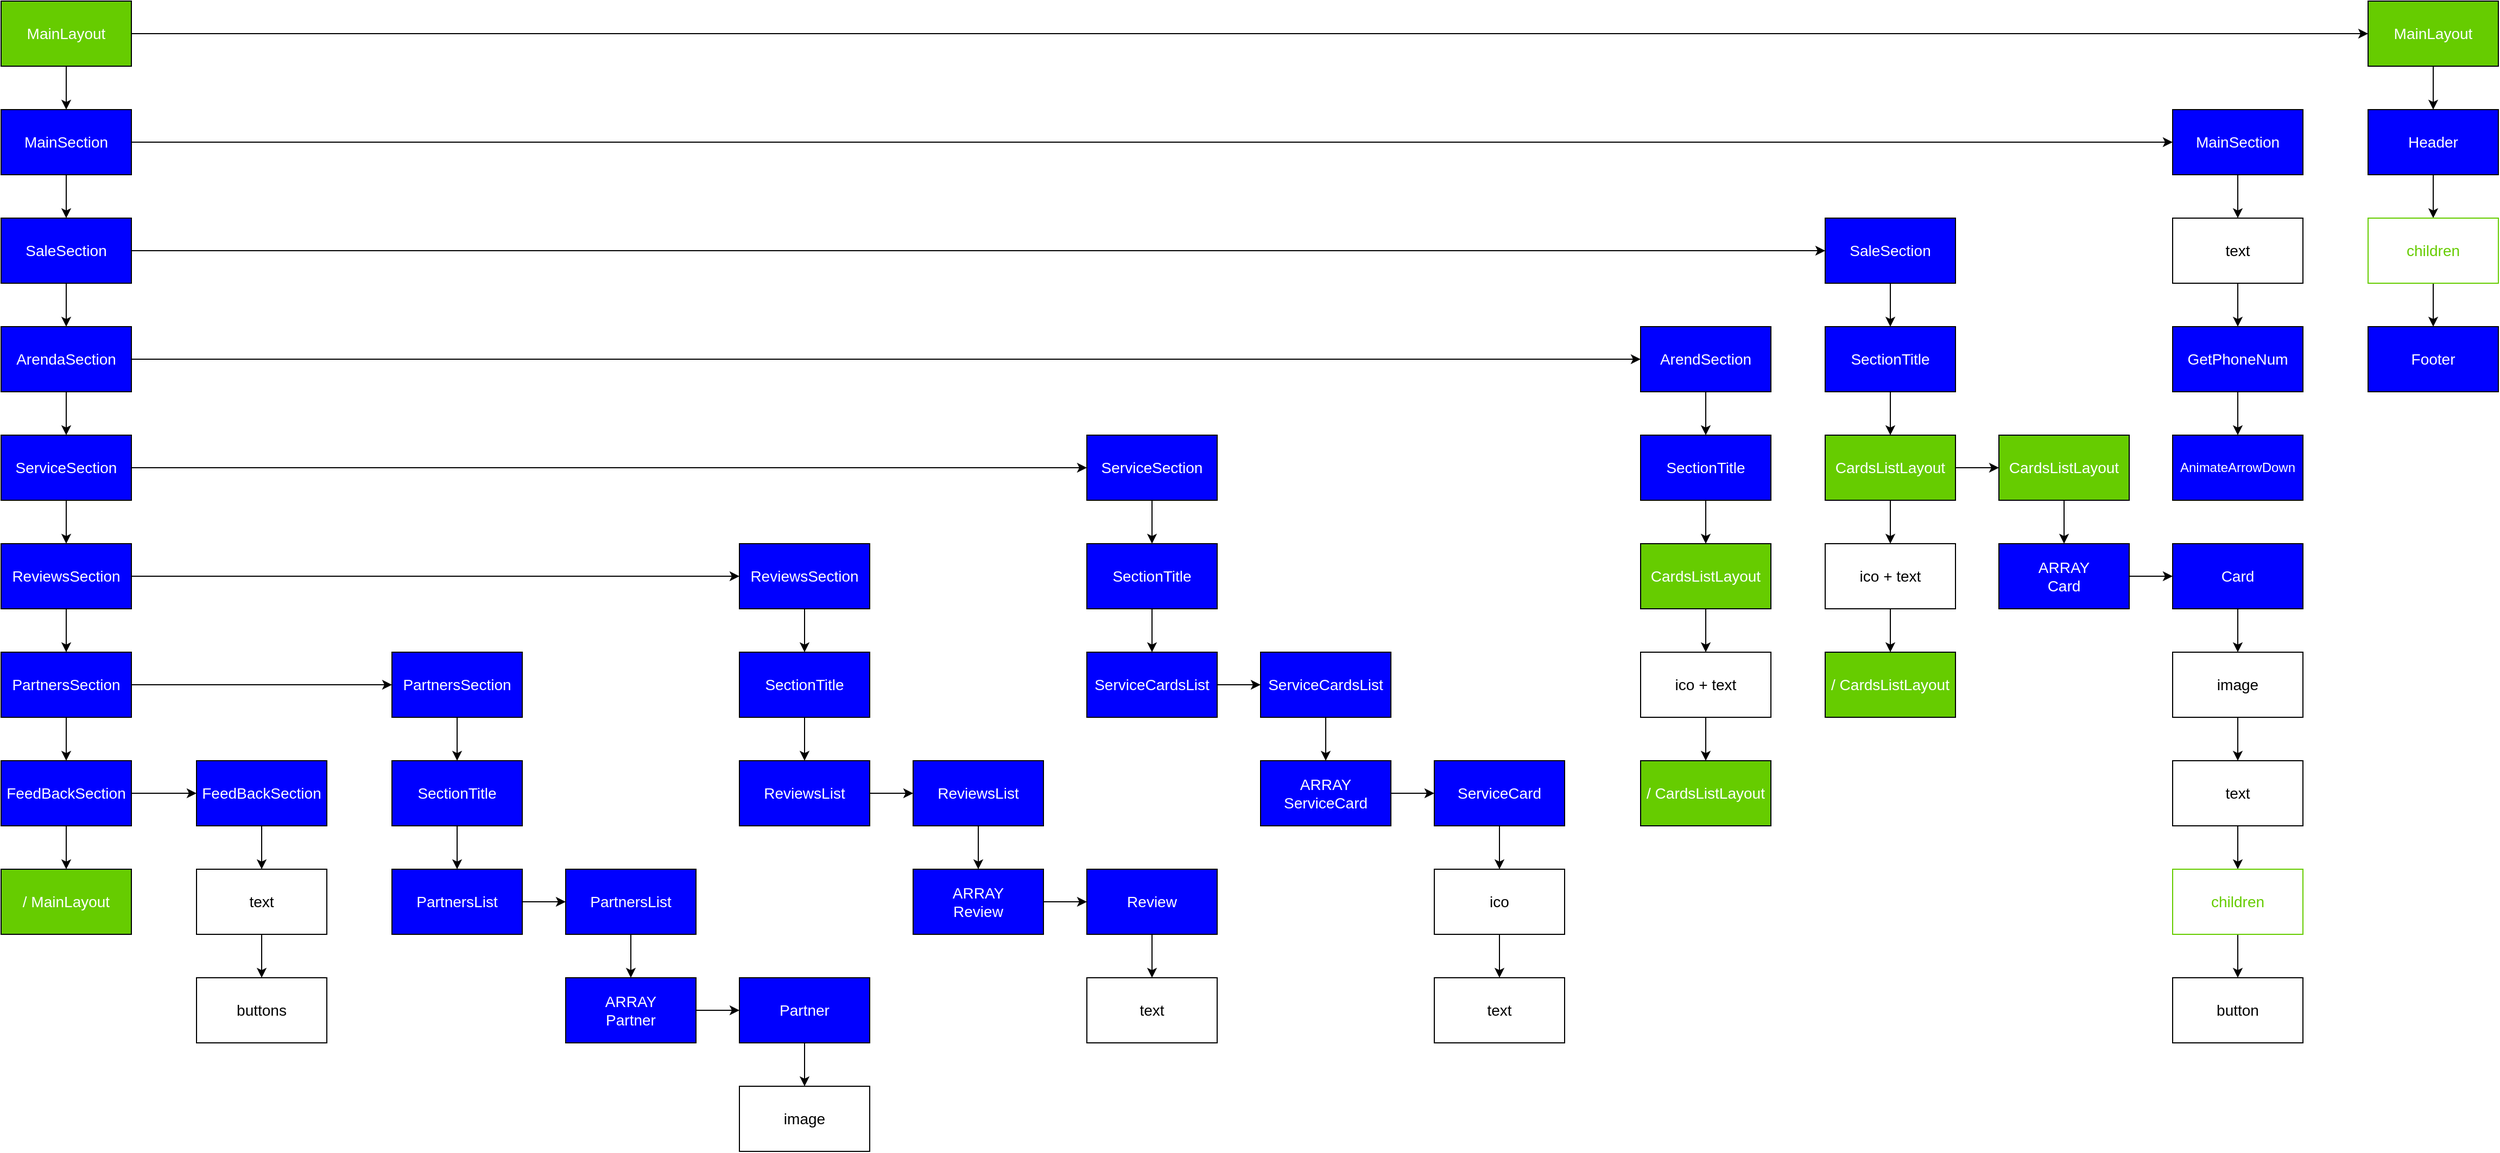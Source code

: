 <mxfile version="20.0.1" type="device"><diagram id="sbPMzWLbbBGLKCIyUjMi" name="Page-1"><mxGraphModel dx="1138" dy="610" grid="1" gridSize="10" guides="1" tooltips="1" connect="1" arrows="1" fold="1" page="1" pageScale="1" pageWidth="3300" pageHeight="4681" math="0" shadow="0"><root><mxCell id="0"/><mxCell id="1" parent="0"/><mxCell id="tb1bWzJ0iiogJtGCryB3-22" style="edgeStyle=orthogonalEdgeStyle;rounded=0;orthogonalLoop=1;jettySize=auto;html=1;exitX=1;exitY=0.5;exitDx=0;exitDy=0;entryX=0;entryY=0.5;entryDx=0;entryDy=0;fontSize=14;fontColor=#66CC00;" edge="1" parent="1" source="tb1bWzJ0iiogJtGCryB3-1" target="tb1bWzJ0iiogJtGCryB3-13"><mxGeometry relative="1" as="geometry"/></mxCell><mxCell id="tb1bWzJ0iiogJtGCryB3-28" style="edgeStyle=orthogonalEdgeStyle;rounded=0;orthogonalLoop=1;jettySize=auto;html=1;exitX=0.5;exitY=1;exitDx=0;exitDy=0;entryX=0.5;entryY=0;entryDx=0;entryDy=0;fontSize=14;fontColor=#66CC00;" edge="1" parent="1" source="tb1bWzJ0iiogJtGCryB3-1" target="tb1bWzJ0iiogJtGCryB3-27"><mxGeometry relative="1" as="geometry"/></mxCell><mxCell id="tb1bWzJ0iiogJtGCryB3-1" value="&lt;span style=&quot;font-size: 14px;&quot;&gt;&lt;font color=&quot;#ffffff&quot;&gt;MainLayout&lt;/font&gt;&lt;/span&gt;" style="rounded=0;whiteSpace=wrap;html=1;fillColor=#66CC00;" vertex="1" parent="1"><mxGeometry x="530" y="1100" width="120" height="60" as="geometry"/></mxCell><mxCell id="tb1bWzJ0iiogJtGCryB3-25" style="edgeStyle=orthogonalEdgeStyle;rounded=0;orthogonalLoop=1;jettySize=auto;html=1;exitX=0.5;exitY=1;exitDx=0;exitDy=0;entryX=0.5;entryY=0;entryDx=0;entryDy=0;fontSize=14;fontColor=#66CC00;" edge="1" parent="1" source="tb1bWzJ0iiogJtGCryB3-5" target="tb1bWzJ0iiogJtGCryB3-23"><mxGeometry relative="1" as="geometry"/></mxCell><mxCell id="tb1bWzJ0iiogJtGCryB3-5" value="&lt;span style=&quot;font-size: 14px;&quot;&gt;&lt;font color=&quot;#ffffff&quot;&gt;MainSection&lt;/font&gt;&lt;/span&gt;" style="rounded=0;whiteSpace=wrap;html=1;fillColor=#0000FF;" vertex="1" parent="1"><mxGeometry x="2530" y="1200" width="120" height="60" as="geometry"/></mxCell><mxCell id="tb1bWzJ0iiogJtGCryB3-30" style="edgeStyle=orthogonalEdgeStyle;rounded=0;orthogonalLoop=1;jettySize=auto;html=1;exitX=0.5;exitY=1;exitDx=0;exitDy=0;fontSize=14;fontColor=#66CC00;" edge="1" parent="1" source="tb1bWzJ0iiogJtGCryB3-6" target="tb1bWzJ0iiogJtGCryB3-7"><mxGeometry relative="1" as="geometry"/></mxCell><mxCell id="tb1bWzJ0iiogJtGCryB3-63" style="edgeStyle=orthogonalEdgeStyle;rounded=0;orthogonalLoop=1;jettySize=auto;html=1;exitX=1;exitY=0.5;exitDx=0;exitDy=0;entryX=0;entryY=0.5;entryDx=0;entryDy=0;fontSize=14;fontColor=#000000;" edge="1" parent="1" source="tb1bWzJ0iiogJtGCryB3-6" target="tb1bWzJ0iiogJtGCryB3-37"><mxGeometry relative="1" as="geometry"/></mxCell><mxCell id="tb1bWzJ0iiogJtGCryB3-6" value="&lt;span style=&quot;font-size: 14px;&quot;&gt;&lt;font color=&quot;#ffffff&quot;&gt;SaleSection&lt;/font&gt;&lt;/span&gt;" style="rounded=0;whiteSpace=wrap;html=1;fillColor=#0000FF;" vertex="1" parent="1"><mxGeometry x="530" y="1300" width="120" height="60" as="geometry"/></mxCell><mxCell id="tb1bWzJ0iiogJtGCryB3-31" style="edgeStyle=orthogonalEdgeStyle;rounded=0;orthogonalLoop=1;jettySize=auto;html=1;exitX=0.5;exitY=1;exitDx=0;exitDy=0;fontSize=14;fontColor=#66CC00;" edge="1" parent="1" source="tb1bWzJ0iiogJtGCryB3-7" target="tb1bWzJ0iiogJtGCryB3-8"><mxGeometry relative="1" as="geometry"/></mxCell><mxCell id="tb1bWzJ0iiogJtGCryB3-73" style="edgeStyle=orthogonalEdgeStyle;rounded=0;orthogonalLoop=1;jettySize=auto;html=1;exitX=1;exitY=0.5;exitDx=0;exitDy=0;entryX=0;entryY=0.5;entryDx=0;entryDy=0;fontSize=14;fontColor=#000000;" edge="1" parent="1" source="tb1bWzJ0iiogJtGCryB3-7" target="tb1bWzJ0iiogJtGCryB3-64"><mxGeometry relative="1" as="geometry"/></mxCell><mxCell id="tb1bWzJ0iiogJtGCryB3-7" value="&lt;span style=&quot;font-size: 14px;&quot;&gt;&lt;font color=&quot;#ffffff&quot;&gt;ArendaSection&lt;/font&gt;&lt;/span&gt;" style="rounded=0;whiteSpace=wrap;html=1;fillColor=#0000FF;" vertex="1" parent="1"><mxGeometry x="530" y="1400" width="120" height="60" as="geometry"/></mxCell><mxCell id="tb1bWzJ0iiogJtGCryB3-32" style="edgeStyle=orthogonalEdgeStyle;rounded=0;orthogonalLoop=1;jettySize=auto;html=1;exitX=0.5;exitY=1;exitDx=0;exitDy=0;fontSize=14;fontColor=#66CC00;" edge="1" parent="1" source="tb1bWzJ0iiogJtGCryB3-8" target="tb1bWzJ0iiogJtGCryB3-9"><mxGeometry relative="1" as="geometry"/></mxCell><mxCell id="tb1bWzJ0iiogJtGCryB3-75" style="edgeStyle=orthogonalEdgeStyle;rounded=0;orthogonalLoop=1;jettySize=auto;html=1;exitX=1;exitY=0.5;exitDx=0;exitDy=0;entryX=0;entryY=0.5;entryDx=0;entryDy=0;fontSize=14;fontColor=#000000;" edge="1" parent="1" source="tb1bWzJ0iiogJtGCryB3-8" target="tb1bWzJ0iiogJtGCryB3-74"><mxGeometry relative="1" as="geometry"/></mxCell><mxCell id="tb1bWzJ0iiogJtGCryB3-8" value="&lt;span style=&quot;font-size: 14px;&quot;&gt;&lt;font color=&quot;#ffffff&quot;&gt;ServiceSection&lt;/font&gt;&lt;/span&gt;" style="rounded=0;whiteSpace=wrap;html=1;fillColor=#0000FF;" vertex="1" parent="1"><mxGeometry x="530" y="1500" width="120" height="60" as="geometry"/></mxCell><mxCell id="tb1bWzJ0iiogJtGCryB3-33" style="edgeStyle=orthogonalEdgeStyle;rounded=0;orthogonalLoop=1;jettySize=auto;html=1;exitX=0.5;exitY=1;exitDx=0;exitDy=0;fontSize=14;fontColor=#66CC00;" edge="1" parent="1" source="tb1bWzJ0iiogJtGCryB3-9" target="tb1bWzJ0iiogJtGCryB3-10"><mxGeometry relative="1" as="geometry"/></mxCell><mxCell id="tb1bWzJ0iiogJtGCryB3-107" style="edgeStyle=orthogonalEdgeStyle;rounded=0;orthogonalLoop=1;jettySize=auto;html=1;exitX=1;exitY=0.5;exitDx=0;exitDy=0;entryX=0;entryY=0.5;entryDx=0;entryDy=0;fontSize=14;fontColor=#000000;" edge="1" parent="1" source="tb1bWzJ0iiogJtGCryB3-9" target="tb1bWzJ0iiogJtGCryB3-93"><mxGeometry relative="1" as="geometry"/></mxCell><mxCell id="tb1bWzJ0iiogJtGCryB3-9" value="&lt;span style=&quot;font-size: 14px;&quot;&gt;&lt;font color=&quot;#ffffff&quot;&gt;ReviewsSection&lt;/font&gt;&lt;/span&gt;" style="rounded=0;whiteSpace=wrap;html=1;fillColor=#0000FF;" vertex="1" parent="1"><mxGeometry x="530" y="1600" width="120" height="60" as="geometry"/></mxCell><mxCell id="tb1bWzJ0iiogJtGCryB3-34" style="edgeStyle=orthogonalEdgeStyle;rounded=0;orthogonalLoop=1;jettySize=auto;html=1;exitX=0.5;exitY=1;exitDx=0;exitDy=0;entryX=0.5;entryY=0;entryDx=0;entryDy=0;fontSize=14;fontColor=#66CC00;" edge="1" parent="1" source="tb1bWzJ0iiogJtGCryB3-10" target="tb1bWzJ0iiogJtGCryB3-11"><mxGeometry relative="1" as="geometry"/></mxCell><mxCell id="tb1bWzJ0iiogJtGCryB3-123" style="edgeStyle=orthogonalEdgeStyle;rounded=0;orthogonalLoop=1;jettySize=auto;html=1;exitX=1;exitY=0.5;exitDx=0;exitDy=0;entryX=0;entryY=0.5;entryDx=0;entryDy=0;fontSize=14;fontColor=#000000;" edge="1" parent="1" source="tb1bWzJ0iiogJtGCryB3-10" target="tb1bWzJ0iiogJtGCryB3-109"><mxGeometry relative="1" as="geometry"/></mxCell><mxCell id="tb1bWzJ0iiogJtGCryB3-10" value="&lt;span style=&quot;font-size: 14px;&quot;&gt;&lt;font color=&quot;#ffffff&quot;&gt;PartnersSection&lt;/font&gt;&lt;/span&gt;" style="rounded=0;whiteSpace=wrap;html=1;fillColor=#0000FF;" vertex="1" parent="1"><mxGeometry x="530" y="1700" width="120" height="60" as="geometry"/></mxCell><mxCell id="tb1bWzJ0iiogJtGCryB3-35" style="edgeStyle=orthogonalEdgeStyle;rounded=0;orthogonalLoop=1;jettySize=auto;html=1;exitX=0.5;exitY=1;exitDx=0;exitDy=0;entryX=0.5;entryY=0;entryDx=0;entryDy=0;fontSize=14;fontColor=#66CC00;" edge="1" parent="1" source="tb1bWzJ0iiogJtGCryB3-11" target="tb1bWzJ0iiogJtGCryB3-12"><mxGeometry relative="1" as="geometry"/></mxCell><mxCell id="tb1bWzJ0iiogJtGCryB3-127" style="edgeStyle=orthogonalEdgeStyle;rounded=0;orthogonalLoop=1;jettySize=auto;html=1;exitX=1;exitY=0.5;exitDx=0;exitDy=0;entryX=0;entryY=0.5;entryDx=0;entryDy=0;fontSize=14;fontColor=#000000;" edge="1" parent="1" source="tb1bWzJ0iiogJtGCryB3-11" target="tb1bWzJ0iiogJtGCryB3-124"><mxGeometry relative="1" as="geometry"/></mxCell><mxCell id="tb1bWzJ0iiogJtGCryB3-11" value="&lt;span style=&quot;font-size: 14px;&quot;&gt;&lt;font color=&quot;#ffffff&quot;&gt;FeedBackSection&lt;/font&gt;&lt;/span&gt;" style="rounded=0;whiteSpace=wrap;html=1;fillColor=#0000FF;" vertex="1" parent="1"><mxGeometry x="530" y="1800" width="120" height="60" as="geometry"/></mxCell><mxCell id="tb1bWzJ0iiogJtGCryB3-12" value="&lt;span style=&quot;font-size: 14px;&quot;&gt;&lt;font color=&quot;#ffffff&quot;&gt;/ MainLayout&lt;/font&gt;&lt;/span&gt;" style="rounded=0;whiteSpace=wrap;html=1;fillColor=#66CC00;" vertex="1" parent="1"><mxGeometry x="530" y="1900" width="120" height="60" as="geometry"/></mxCell><mxCell id="tb1bWzJ0iiogJtGCryB3-18" style="edgeStyle=orthogonalEdgeStyle;rounded=0;orthogonalLoop=1;jettySize=auto;html=1;exitX=0.5;exitY=1;exitDx=0;exitDy=0;fontSize=14;fontColor=#66CC00;" edge="1" parent="1" source="tb1bWzJ0iiogJtGCryB3-13" target="tb1bWzJ0iiogJtGCryB3-14"><mxGeometry relative="1" as="geometry"/></mxCell><mxCell id="tb1bWzJ0iiogJtGCryB3-13" value="&lt;span style=&quot;font-size: 14px;&quot;&gt;&lt;font color=&quot;#ffffff&quot;&gt;MainLayout&lt;/font&gt;&lt;/span&gt;" style="rounded=0;whiteSpace=wrap;html=1;fillColor=#66CC00;" vertex="1" parent="1"><mxGeometry x="2710" y="1100" width="120" height="60" as="geometry"/></mxCell><mxCell id="tb1bWzJ0iiogJtGCryB3-19" style="edgeStyle=orthogonalEdgeStyle;rounded=0;orthogonalLoop=1;jettySize=auto;html=1;exitX=0.5;exitY=1;exitDx=0;exitDy=0;fontSize=14;fontColor=#66CC00;" edge="1" parent="1" source="tb1bWzJ0iiogJtGCryB3-14" target="tb1bWzJ0iiogJtGCryB3-15"><mxGeometry relative="1" as="geometry"/></mxCell><mxCell id="tb1bWzJ0iiogJtGCryB3-14" value="&lt;span style=&quot;font-size: 14px;&quot;&gt;&lt;font color=&quot;#ffffff&quot;&gt;Header&lt;/font&gt;&lt;/span&gt;" style="rounded=0;whiteSpace=wrap;html=1;fillColor=#0000FF;" vertex="1" parent="1"><mxGeometry x="2710" y="1200" width="120" height="60" as="geometry"/></mxCell><mxCell id="tb1bWzJ0iiogJtGCryB3-21" style="edgeStyle=orthogonalEdgeStyle;rounded=0;orthogonalLoop=1;jettySize=auto;html=1;exitX=0.5;exitY=1;exitDx=0;exitDy=0;entryX=0.5;entryY=0;entryDx=0;entryDy=0;fontSize=14;fontColor=#66CC00;" edge="1" parent="1" source="tb1bWzJ0iiogJtGCryB3-15" target="tb1bWzJ0iiogJtGCryB3-16"><mxGeometry relative="1" as="geometry"/></mxCell><mxCell id="tb1bWzJ0iiogJtGCryB3-15" value="&lt;span style=&quot;font-size: 14px;&quot;&gt;&lt;font color=&quot;#66cc00&quot;&gt;children&lt;/font&gt;&lt;/span&gt;" style="rounded=0;whiteSpace=wrap;html=1;fillColor=none;strokeColor=#66CC00;" vertex="1" parent="1"><mxGeometry x="2710" y="1300" width="120" height="60" as="geometry"/></mxCell><mxCell id="tb1bWzJ0iiogJtGCryB3-16" value="&lt;span style=&quot;font-size: 14px;&quot;&gt;&lt;font color=&quot;#ffffff&quot;&gt;Footer&lt;/font&gt;&lt;/span&gt;" style="rounded=0;whiteSpace=wrap;html=1;fillColor=#0000FF;" vertex="1" parent="1"><mxGeometry x="2710" y="1400" width="120" height="60" as="geometry"/></mxCell><mxCell id="tb1bWzJ0iiogJtGCryB3-26" style="edgeStyle=orthogonalEdgeStyle;rounded=0;orthogonalLoop=1;jettySize=auto;html=1;exitX=0.5;exitY=1;exitDx=0;exitDy=0;entryX=0.5;entryY=0;entryDx=0;entryDy=0;fontSize=14;fontColor=#66CC00;" edge="1" parent="1" source="tb1bWzJ0iiogJtGCryB3-23" target="tb1bWzJ0iiogJtGCryB3-24"><mxGeometry relative="1" as="geometry"/></mxCell><mxCell id="tb1bWzJ0iiogJtGCryB3-23" value="&lt;span style=&quot;font-size: 14px;&quot;&gt;text&lt;/span&gt;" style="rounded=0;whiteSpace=wrap;html=1;fillColor=none;strokeColor=#000000;" vertex="1" parent="1"><mxGeometry x="2530" y="1300" width="120" height="60" as="geometry"/></mxCell><mxCell id="tb1bWzJ0iiogJtGCryB3-169" style="edgeStyle=orthogonalEdgeStyle;rounded=0;orthogonalLoop=1;jettySize=auto;html=1;exitX=0.5;exitY=1;exitDx=0;exitDy=0;fontSize=14;fontColor=#000000;" edge="1" parent="1" source="tb1bWzJ0iiogJtGCryB3-24" target="tb1bWzJ0iiogJtGCryB3-168"><mxGeometry relative="1" as="geometry"/></mxCell><mxCell id="tb1bWzJ0iiogJtGCryB3-24" value="&lt;span style=&quot;font-size: 14px;&quot;&gt;&lt;font color=&quot;#ffffff&quot;&gt;GetPhoneNum&lt;/font&gt;&lt;/span&gt;" style="rounded=0;whiteSpace=wrap;html=1;fillColor=#0000FF;" vertex="1" parent="1"><mxGeometry x="2530" y="1400" width="120" height="60" as="geometry"/></mxCell><mxCell id="tb1bWzJ0iiogJtGCryB3-29" style="edgeStyle=orthogonalEdgeStyle;rounded=0;orthogonalLoop=1;jettySize=auto;html=1;exitX=0.5;exitY=1;exitDx=0;exitDy=0;fontSize=14;fontColor=#66CC00;" edge="1" parent="1" source="tb1bWzJ0iiogJtGCryB3-27" target="tb1bWzJ0iiogJtGCryB3-6"><mxGeometry relative="1" as="geometry"/></mxCell><mxCell id="tb1bWzJ0iiogJtGCryB3-36" style="edgeStyle=orthogonalEdgeStyle;rounded=0;orthogonalLoop=1;jettySize=auto;html=1;exitX=1;exitY=0.5;exitDx=0;exitDy=0;entryX=0;entryY=0.5;entryDx=0;entryDy=0;fontSize=14;fontColor=#66CC00;" edge="1" parent="1" source="tb1bWzJ0iiogJtGCryB3-27" target="tb1bWzJ0iiogJtGCryB3-5"><mxGeometry relative="1" as="geometry"/></mxCell><mxCell id="tb1bWzJ0iiogJtGCryB3-27" value="&lt;span style=&quot;font-size: 14px;&quot;&gt;&lt;font color=&quot;#ffffff&quot;&gt;MainSection&lt;/font&gt;&lt;/span&gt;" style="rounded=0;whiteSpace=wrap;html=1;fillColor=#0000FF;" vertex="1" parent="1"><mxGeometry x="530" y="1200" width="120" height="60" as="geometry"/></mxCell><mxCell id="tb1bWzJ0iiogJtGCryB3-61" style="edgeStyle=orthogonalEdgeStyle;rounded=0;orthogonalLoop=1;jettySize=auto;html=1;exitX=0.5;exitY=1;exitDx=0;exitDy=0;entryX=0.5;entryY=0;entryDx=0;entryDy=0;fontSize=14;fontColor=#000000;" edge="1" parent="1" source="tb1bWzJ0iiogJtGCryB3-37" target="tb1bWzJ0iiogJtGCryB3-38"><mxGeometry relative="1" as="geometry"/></mxCell><mxCell id="tb1bWzJ0iiogJtGCryB3-37" value="&lt;span style=&quot;font-size: 14px;&quot;&gt;&lt;font color=&quot;#ffffff&quot;&gt;SaleSection&lt;/font&gt;&lt;/span&gt;" style="rounded=0;whiteSpace=wrap;html=1;fillColor=#0000FF;" vertex="1" parent="1"><mxGeometry x="2210" y="1300" width="120" height="60" as="geometry"/></mxCell><mxCell id="tb1bWzJ0iiogJtGCryB3-62" style="edgeStyle=orthogonalEdgeStyle;rounded=0;orthogonalLoop=1;jettySize=auto;html=1;exitX=0.5;exitY=1;exitDx=0;exitDy=0;entryX=0.5;entryY=0;entryDx=0;entryDy=0;fontSize=14;fontColor=#000000;" edge="1" parent="1" source="tb1bWzJ0iiogJtGCryB3-38" target="tb1bWzJ0iiogJtGCryB3-40"><mxGeometry relative="1" as="geometry"/></mxCell><mxCell id="tb1bWzJ0iiogJtGCryB3-38" value="&lt;span style=&quot;font-size: 14px;&quot;&gt;&lt;font color=&quot;#ffffff&quot;&gt;SectionTitle&lt;/font&gt;&lt;/span&gt;" style="rounded=0;whiteSpace=wrap;html=1;fillColor=#0000FF;" vertex="1" parent="1"><mxGeometry x="2210" y="1400" width="120" height="60" as="geometry"/></mxCell><mxCell id="tb1bWzJ0iiogJtGCryB3-58" style="edgeStyle=orthogonalEdgeStyle;rounded=0;orthogonalLoop=1;jettySize=auto;html=1;exitX=1;exitY=0.5;exitDx=0;exitDy=0;entryX=0;entryY=0.5;entryDx=0;entryDy=0;fontSize=14;fontColor=#000000;" edge="1" parent="1" source="tb1bWzJ0iiogJtGCryB3-40" target="tb1bWzJ0iiogJtGCryB3-45"><mxGeometry relative="1" as="geometry"/></mxCell><mxCell id="tb1bWzJ0iiogJtGCryB3-59" style="edgeStyle=orthogonalEdgeStyle;rounded=0;orthogonalLoop=1;jettySize=auto;html=1;exitX=0.5;exitY=1;exitDx=0;exitDy=0;entryX=0.5;entryY=0;entryDx=0;entryDy=0;fontSize=14;fontColor=#000000;" edge="1" parent="1" source="tb1bWzJ0iiogJtGCryB3-40" target="tb1bWzJ0iiogJtGCryB3-42"><mxGeometry relative="1" as="geometry"/></mxCell><mxCell id="tb1bWzJ0iiogJtGCryB3-40" value="&lt;span style=&quot;font-size: 14px;&quot;&gt;&lt;font color=&quot;#ffffff&quot;&gt;CardsListLayout&lt;/font&gt;&lt;/span&gt;" style="rounded=0;whiteSpace=wrap;html=1;fillColor=#66CC00;" vertex="1" parent="1"><mxGeometry x="2210" y="1500" width="120" height="60" as="geometry"/></mxCell><mxCell id="tb1bWzJ0iiogJtGCryB3-41" value="&lt;span style=&quot;font-size: 14px;&quot;&gt;&lt;font color=&quot;#ffffff&quot;&gt;/ CardsListLayout&lt;/font&gt;&lt;/span&gt;" style="rounded=0;whiteSpace=wrap;html=1;fillColor=#66CC00;" vertex="1" parent="1"><mxGeometry x="2210" y="1700" width="120" height="60" as="geometry"/></mxCell><mxCell id="tb1bWzJ0iiogJtGCryB3-60" style="edgeStyle=orthogonalEdgeStyle;rounded=0;orthogonalLoop=1;jettySize=auto;html=1;exitX=0.5;exitY=1;exitDx=0;exitDy=0;fontSize=14;fontColor=#000000;" edge="1" parent="1" source="tb1bWzJ0iiogJtGCryB3-42" target="tb1bWzJ0iiogJtGCryB3-41"><mxGeometry relative="1" as="geometry"/></mxCell><mxCell id="tb1bWzJ0iiogJtGCryB3-42" value="&lt;span style=&quot;font-size: 14px;&quot;&gt;ico + text&lt;/span&gt;" style="rounded=0;whiteSpace=wrap;html=1;fillColor=none;strokeColor=#000000;" vertex="1" parent="1"><mxGeometry x="2210" y="1600" width="120" height="60" as="geometry"/></mxCell><mxCell id="tb1bWzJ0iiogJtGCryB3-57" style="edgeStyle=orthogonalEdgeStyle;rounded=0;orthogonalLoop=1;jettySize=auto;html=1;exitX=0.5;exitY=1;exitDx=0;exitDy=0;entryX=0.5;entryY=0;entryDx=0;entryDy=0;fontSize=14;fontColor=#000000;" edge="1" parent="1" source="tb1bWzJ0iiogJtGCryB3-45" target="tb1bWzJ0iiogJtGCryB3-46"><mxGeometry relative="1" as="geometry"/></mxCell><mxCell id="tb1bWzJ0iiogJtGCryB3-45" value="&lt;span style=&quot;font-size: 14px;&quot;&gt;&lt;font color=&quot;#ffffff&quot;&gt;CardsListLayout&lt;/font&gt;&lt;/span&gt;" style="rounded=0;whiteSpace=wrap;html=1;fillColor=#66CC00;" vertex="1" parent="1"><mxGeometry x="2370" y="1500" width="120" height="60" as="geometry"/></mxCell><mxCell id="tb1bWzJ0iiogJtGCryB3-56" style="edgeStyle=orthogonalEdgeStyle;rounded=0;orthogonalLoop=1;jettySize=auto;html=1;exitX=1;exitY=0.5;exitDx=0;exitDy=0;entryX=0;entryY=0.5;entryDx=0;entryDy=0;fontSize=14;fontColor=#000000;" edge="1" parent="1" source="tb1bWzJ0iiogJtGCryB3-46" target="tb1bWzJ0iiogJtGCryB3-47"><mxGeometry relative="1" as="geometry"/></mxCell><mxCell id="tb1bWzJ0iiogJtGCryB3-46" value="&lt;span style=&quot;font-size: 14px;&quot;&gt;&lt;font color=&quot;#ffffff&quot;&gt;ARRAY&lt;br&gt;Card&lt;/font&gt;&lt;/span&gt;" style="rounded=0;whiteSpace=wrap;html=1;fillColor=#0000FF;" vertex="1" parent="1"><mxGeometry x="2370" y="1600" width="120" height="60" as="geometry"/></mxCell><mxCell id="tb1bWzJ0iiogJtGCryB3-52" style="edgeStyle=orthogonalEdgeStyle;rounded=0;orthogonalLoop=1;jettySize=auto;html=1;exitX=0.5;exitY=1;exitDx=0;exitDy=0;entryX=0.5;entryY=0;entryDx=0;entryDy=0;fontSize=14;fontColor=#000000;" edge="1" parent="1" source="tb1bWzJ0iiogJtGCryB3-47" target="tb1bWzJ0iiogJtGCryB3-48"><mxGeometry relative="1" as="geometry"/></mxCell><mxCell id="tb1bWzJ0iiogJtGCryB3-47" value="&lt;span style=&quot;font-size: 14px;&quot;&gt;&lt;font color=&quot;#ffffff&quot;&gt;Card&lt;/font&gt;&lt;/span&gt;" style="rounded=0;whiteSpace=wrap;html=1;fillColor=#0000FF;" vertex="1" parent="1"><mxGeometry x="2530" y="1600" width="120" height="60" as="geometry"/></mxCell><mxCell id="tb1bWzJ0iiogJtGCryB3-53" style="edgeStyle=orthogonalEdgeStyle;rounded=0;orthogonalLoop=1;jettySize=auto;html=1;exitX=0.5;exitY=1;exitDx=0;exitDy=0;entryX=0.5;entryY=0;entryDx=0;entryDy=0;fontSize=14;fontColor=#000000;" edge="1" parent="1" source="tb1bWzJ0iiogJtGCryB3-48" target="tb1bWzJ0iiogJtGCryB3-49"><mxGeometry relative="1" as="geometry"/></mxCell><mxCell id="tb1bWzJ0iiogJtGCryB3-48" value="&lt;span style=&quot;font-size: 14px;&quot;&gt;image&lt;/span&gt;" style="rounded=0;whiteSpace=wrap;html=1;fillColor=none;strokeColor=#000000;" vertex="1" parent="1"><mxGeometry x="2530" y="1700" width="120" height="60" as="geometry"/></mxCell><mxCell id="tb1bWzJ0iiogJtGCryB3-54" style="edgeStyle=orthogonalEdgeStyle;rounded=0;orthogonalLoop=1;jettySize=auto;html=1;exitX=0.5;exitY=1;exitDx=0;exitDy=0;entryX=0.5;entryY=0;entryDx=0;entryDy=0;fontSize=14;fontColor=#000000;" edge="1" parent="1" source="tb1bWzJ0iiogJtGCryB3-49" target="tb1bWzJ0iiogJtGCryB3-50"><mxGeometry relative="1" as="geometry"/></mxCell><mxCell id="tb1bWzJ0iiogJtGCryB3-49" value="&lt;span style=&quot;font-size: 14px;&quot;&gt;text&lt;/span&gt;" style="rounded=0;whiteSpace=wrap;html=1;fillColor=none;strokeColor=#000000;" vertex="1" parent="1"><mxGeometry x="2530" y="1800" width="120" height="60" as="geometry"/></mxCell><mxCell id="tb1bWzJ0iiogJtGCryB3-55" style="edgeStyle=orthogonalEdgeStyle;rounded=0;orthogonalLoop=1;jettySize=auto;html=1;exitX=0.5;exitY=1;exitDx=0;exitDy=0;entryX=0.5;entryY=0;entryDx=0;entryDy=0;fontSize=14;fontColor=#000000;" edge="1" parent="1" source="tb1bWzJ0iiogJtGCryB3-50" target="tb1bWzJ0iiogJtGCryB3-51"><mxGeometry relative="1" as="geometry"/></mxCell><mxCell id="tb1bWzJ0iiogJtGCryB3-50" value="&lt;span style=&quot;font-size: 14px;&quot;&gt;&lt;font color=&quot;#66cc00&quot;&gt;children&lt;/font&gt;&lt;/span&gt;" style="rounded=0;whiteSpace=wrap;html=1;fillColor=none;strokeColor=#66CC00;" vertex="1" parent="1"><mxGeometry x="2530" y="1900" width="120" height="60" as="geometry"/></mxCell><mxCell id="tb1bWzJ0iiogJtGCryB3-51" value="&lt;span style=&quot;font-size: 14px;&quot;&gt;button&lt;/span&gt;" style="rounded=0;whiteSpace=wrap;html=1;fillColor=none;strokeColor=#000000;" vertex="1" parent="1"><mxGeometry x="2530" y="2000" width="120" height="60" as="geometry"/></mxCell><mxCell id="tb1bWzJ0iiogJtGCryB3-71" style="edgeStyle=orthogonalEdgeStyle;rounded=0;orthogonalLoop=1;jettySize=auto;html=1;exitX=0.5;exitY=1;exitDx=0;exitDy=0;fontSize=14;fontColor=#000000;" edge="1" parent="1" source="tb1bWzJ0iiogJtGCryB3-64" target="tb1bWzJ0iiogJtGCryB3-65"><mxGeometry relative="1" as="geometry"/></mxCell><mxCell id="tb1bWzJ0iiogJtGCryB3-64" value="&lt;span style=&quot;font-size: 14px;&quot;&gt;&lt;font color=&quot;#ffffff&quot;&gt;ArendSection&lt;/font&gt;&lt;/span&gt;" style="rounded=0;whiteSpace=wrap;html=1;fillColor=#0000FF;" vertex="1" parent="1"><mxGeometry x="2040" y="1400" width="120" height="60" as="geometry"/></mxCell><mxCell id="tb1bWzJ0iiogJtGCryB3-72" style="edgeStyle=orthogonalEdgeStyle;rounded=0;orthogonalLoop=1;jettySize=auto;html=1;exitX=0.5;exitY=1;exitDx=0;exitDy=0;entryX=0.5;entryY=0;entryDx=0;entryDy=0;fontSize=14;fontColor=#000000;" edge="1" parent="1" source="tb1bWzJ0iiogJtGCryB3-65" target="tb1bWzJ0iiogJtGCryB3-67"><mxGeometry relative="1" as="geometry"/></mxCell><mxCell id="tb1bWzJ0iiogJtGCryB3-65" value="&lt;span style=&quot;font-size: 14px;&quot;&gt;&lt;font color=&quot;#ffffff&quot;&gt;SectionTitle&lt;/font&gt;&lt;/span&gt;" style="rounded=0;whiteSpace=wrap;html=1;fillColor=#0000FF;" vertex="1" parent="1"><mxGeometry x="2040" y="1500" width="120" height="60" as="geometry"/></mxCell><mxCell id="tb1bWzJ0iiogJtGCryB3-66" style="edgeStyle=orthogonalEdgeStyle;rounded=0;orthogonalLoop=1;jettySize=auto;html=1;exitX=0.5;exitY=1;exitDx=0;exitDy=0;entryX=0.5;entryY=0;entryDx=0;entryDy=0;fontSize=14;fontColor=#000000;" edge="1" source="tb1bWzJ0iiogJtGCryB3-67" target="tb1bWzJ0iiogJtGCryB3-70" parent="1"><mxGeometry relative="1" as="geometry"/></mxCell><mxCell id="tb1bWzJ0iiogJtGCryB3-67" value="&lt;span style=&quot;font-size: 14px;&quot;&gt;&lt;font color=&quot;#ffffff&quot;&gt;CardsListLayout&lt;/font&gt;&lt;/span&gt;" style="rounded=0;whiteSpace=wrap;html=1;fillColor=#66CC00;" vertex="1" parent="1"><mxGeometry x="2040" y="1600" width="120" height="60" as="geometry"/></mxCell><mxCell id="tb1bWzJ0iiogJtGCryB3-68" value="&lt;span style=&quot;font-size: 14px;&quot;&gt;&lt;font color=&quot;#ffffff&quot;&gt;/ CardsListLayout&lt;/font&gt;&lt;/span&gt;" style="rounded=0;whiteSpace=wrap;html=1;fillColor=#66CC00;" vertex="1" parent="1"><mxGeometry x="2040" y="1800" width="120" height="60" as="geometry"/></mxCell><mxCell id="tb1bWzJ0iiogJtGCryB3-69" style="edgeStyle=orthogonalEdgeStyle;rounded=0;orthogonalLoop=1;jettySize=auto;html=1;exitX=0.5;exitY=1;exitDx=0;exitDy=0;fontSize=14;fontColor=#000000;" edge="1" source="tb1bWzJ0iiogJtGCryB3-70" target="tb1bWzJ0iiogJtGCryB3-68" parent="1"><mxGeometry relative="1" as="geometry"/></mxCell><mxCell id="tb1bWzJ0iiogJtGCryB3-70" value="&lt;span style=&quot;font-size: 14px;&quot;&gt;ico + text&lt;/span&gt;" style="rounded=0;whiteSpace=wrap;html=1;fillColor=none;strokeColor=#000000;" vertex="1" parent="1"><mxGeometry x="2040" y="1700" width="120" height="60" as="geometry"/></mxCell><mxCell id="tb1bWzJ0iiogJtGCryB3-86" style="edgeStyle=orthogonalEdgeStyle;rounded=0;orthogonalLoop=1;jettySize=auto;html=1;exitX=0.5;exitY=1;exitDx=0;exitDy=0;entryX=0.5;entryY=0;entryDx=0;entryDy=0;fontSize=14;fontColor=#000000;" edge="1" parent="1" source="tb1bWzJ0iiogJtGCryB3-74" target="tb1bWzJ0iiogJtGCryB3-76"><mxGeometry relative="1" as="geometry"/></mxCell><mxCell id="tb1bWzJ0iiogJtGCryB3-74" value="&lt;span style=&quot;font-size: 14px;&quot;&gt;&lt;font color=&quot;#ffffff&quot;&gt;ServiceSection&lt;/font&gt;&lt;/span&gt;" style="rounded=0;whiteSpace=wrap;html=1;fillColor=#0000FF;" vertex="1" parent="1"><mxGeometry x="1530" y="1500" width="120" height="60" as="geometry"/></mxCell><mxCell id="tb1bWzJ0iiogJtGCryB3-87" style="edgeStyle=orthogonalEdgeStyle;rounded=0;orthogonalLoop=1;jettySize=auto;html=1;exitX=0.5;exitY=1;exitDx=0;exitDy=0;entryX=0.5;entryY=0;entryDx=0;entryDy=0;fontSize=14;fontColor=#000000;" edge="1" parent="1" source="tb1bWzJ0iiogJtGCryB3-76" target="tb1bWzJ0iiogJtGCryB3-77"><mxGeometry relative="1" as="geometry"/></mxCell><mxCell id="tb1bWzJ0iiogJtGCryB3-76" value="&lt;span style=&quot;font-size: 14px;&quot;&gt;&lt;font color=&quot;#ffffff&quot;&gt;SectionTitle&lt;/font&gt;&lt;/span&gt;" style="rounded=0;whiteSpace=wrap;html=1;fillColor=#0000FF;" vertex="1" parent="1"><mxGeometry x="1530" y="1600" width="120" height="60" as="geometry"/></mxCell><mxCell id="tb1bWzJ0iiogJtGCryB3-88" style="edgeStyle=orthogonalEdgeStyle;rounded=0;orthogonalLoop=1;jettySize=auto;html=1;exitX=1;exitY=0.5;exitDx=0;exitDy=0;entryX=0;entryY=0.5;entryDx=0;entryDy=0;fontSize=14;fontColor=#000000;" edge="1" parent="1" source="tb1bWzJ0iiogJtGCryB3-77" target="tb1bWzJ0iiogJtGCryB3-78"><mxGeometry relative="1" as="geometry"/></mxCell><mxCell id="tb1bWzJ0iiogJtGCryB3-77" value="&lt;span style=&quot;font-size: 14px;&quot;&gt;&lt;font color=&quot;#ffffff&quot;&gt;ServiceCardsList&lt;/font&gt;&lt;/span&gt;" style="rounded=0;whiteSpace=wrap;html=1;fillColor=#0000FF;" vertex="1" parent="1"><mxGeometry x="1530" y="1700" width="120" height="60" as="geometry"/></mxCell><mxCell id="tb1bWzJ0iiogJtGCryB3-89" style="edgeStyle=orthogonalEdgeStyle;rounded=0;orthogonalLoop=1;jettySize=auto;html=1;exitX=0.5;exitY=1;exitDx=0;exitDy=0;entryX=0.5;entryY=0;entryDx=0;entryDy=0;fontSize=14;fontColor=#000000;" edge="1" parent="1" source="tb1bWzJ0iiogJtGCryB3-78" target="tb1bWzJ0iiogJtGCryB3-79"><mxGeometry relative="1" as="geometry"/></mxCell><mxCell id="tb1bWzJ0iiogJtGCryB3-78" value="&lt;span style=&quot;font-size: 14px;&quot;&gt;&lt;font color=&quot;#ffffff&quot;&gt;ServiceCardsList&lt;/font&gt;&lt;/span&gt;" style="rounded=0;whiteSpace=wrap;html=1;fillColor=#0000FF;" vertex="1" parent="1"><mxGeometry x="1690" y="1700" width="120" height="60" as="geometry"/></mxCell><mxCell id="tb1bWzJ0iiogJtGCryB3-90" style="edgeStyle=orthogonalEdgeStyle;rounded=0;orthogonalLoop=1;jettySize=auto;html=1;exitX=1;exitY=0.5;exitDx=0;exitDy=0;entryX=0;entryY=0.5;entryDx=0;entryDy=0;fontSize=14;fontColor=#000000;" edge="1" parent="1" source="tb1bWzJ0iiogJtGCryB3-79" target="tb1bWzJ0iiogJtGCryB3-80"><mxGeometry relative="1" as="geometry"/></mxCell><mxCell id="tb1bWzJ0iiogJtGCryB3-79" value="&lt;span style=&quot;font-size: 14px;&quot;&gt;&lt;font color=&quot;#ffffff&quot;&gt;ARRAY&lt;br&gt;ServiceCard&lt;/font&gt;&lt;/span&gt;" style="rounded=0;whiteSpace=wrap;html=1;fillColor=#0000FF;" vertex="1" parent="1"><mxGeometry x="1690" y="1800" width="120" height="60" as="geometry"/></mxCell><mxCell id="tb1bWzJ0iiogJtGCryB3-91" style="edgeStyle=orthogonalEdgeStyle;rounded=0;orthogonalLoop=1;jettySize=auto;html=1;exitX=0.5;exitY=1;exitDx=0;exitDy=0;entryX=0.5;entryY=0;entryDx=0;entryDy=0;fontSize=14;fontColor=#000000;" edge="1" parent="1" source="tb1bWzJ0iiogJtGCryB3-80" target="tb1bWzJ0iiogJtGCryB3-83"><mxGeometry relative="1" as="geometry"/></mxCell><mxCell id="tb1bWzJ0iiogJtGCryB3-80" value="&lt;span style=&quot;font-size: 14px;&quot;&gt;&lt;font color=&quot;#ffffff&quot;&gt;ServiceCard&lt;/font&gt;&lt;/span&gt;" style="rounded=0;whiteSpace=wrap;html=1;fillColor=#0000FF;" vertex="1" parent="1"><mxGeometry x="1850" y="1800" width="120" height="60" as="geometry"/></mxCell><mxCell id="tb1bWzJ0iiogJtGCryB3-92" style="edgeStyle=orthogonalEdgeStyle;rounded=0;orthogonalLoop=1;jettySize=auto;html=1;exitX=0.5;exitY=1;exitDx=0;exitDy=0;entryX=0.5;entryY=0;entryDx=0;entryDy=0;fontSize=14;fontColor=#000000;" edge="1" parent="1" source="tb1bWzJ0iiogJtGCryB3-83" target="tb1bWzJ0iiogJtGCryB3-84"><mxGeometry relative="1" as="geometry"/></mxCell><mxCell id="tb1bWzJ0iiogJtGCryB3-83" value="&lt;span style=&quot;font-size: 14px;&quot;&gt;ico&lt;/span&gt;" style="rounded=0;whiteSpace=wrap;html=1;fillColor=none;strokeColor=#000000;" vertex="1" parent="1"><mxGeometry x="1850" y="1900" width="120" height="60" as="geometry"/></mxCell><mxCell id="tb1bWzJ0iiogJtGCryB3-84" value="&lt;span style=&quot;font-size: 14px;&quot;&gt;text&lt;/span&gt;" style="rounded=0;whiteSpace=wrap;html=1;fillColor=none;strokeColor=#000000;" vertex="1" parent="1"><mxGeometry x="1850" y="2000" width="120" height="60" as="geometry"/></mxCell><mxCell id="tb1bWzJ0iiogJtGCryB3-101" style="edgeStyle=orthogonalEdgeStyle;rounded=0;orthogonalLoop=1;jettySize=auto;html=1;exitX=0.5;exitY=1;exitDx=0;exitDy=0;entryX=0.5;entryY=0;entryDx=0;entryDy=0;fontSize=14;fontColor=#000000;" edge="1" parent="1" source="tb1bWzJ0iiogJtGCryB3-93" target="tb1bWzJ0iiogJtGCryB3-94"><mxGeometry relative="1" as="geometry"/></mxCell><mxCell id="tb1bWzJ0iiogJtGCryB3-93" value="&lt;span style=&quot;font-size: 14px;&quot;&gt;&lt;font color=&quot;#ffffff&quot;&gt;ReviewsSection&lt;/font&gt;&lt;/span&gt;" style="rounded=0;whiteSpace=wrap;html=1;fillColor=#0000FF;" vertex="1" parent="1"><mxGeometry x="1210" y="1600" width="120" height="60" as="geometry"/></mxCell><mxCell id="tb1bWzJ0iiogJtGCryB3-102" style="edgeStyle=orthogonalEdgeStyle;rounded=0;orthogonalLoop=1;jettySize=auto;html=1;exitX=0.5;exitY=1;exitDx=0;exitDy=0;entryX=0.5;entryY=0;entryDx=0;entryDy=0;fontSize=14;fontColor=#000000;" edge="1" parent="1" source="tb1bWzJ0iiogJtGCryB3-94" target="tb1bWzJ0iiogJtGCryB3-95"><mxGeometry relative="1" as="geometry"/></mxCell><mxCell id="tb1bWzJ0iiogJtGCryB3-94" value="&lt;span style=&quot;font-size: 14px;&quot;&gt;&lt;font color=&quot;#ffffff&quot;&gt;SectionTitle&lt;/font&gt;&lt;/span&gt;" style="rounded=0;whiteSpace=wrap;html=1;fillColor=#0000FF;" vertex="1" parent="1"><mxGeometry x="1210" y="1700" width="120" height="60" as="geometry"/></mxCell><mxCell id="tb1bWzJ0iiogJtGCryB3-103" style="edgeStyle=orthogonalEdgeStyle;rounded=0;orthogonalLoop=1;jettySize=auto;html=1;exitX=1;exitY=0.5;exitDx=0;exitDy=0;entryX=0;entryY=0.5;entryDx=0;entryDy=0;fontSize=14;fontColor=#000000;" edge="1" parent="1" source="tb1bWzJ0iiogJtGCryB3-95" target="tb1bWzJ0iiogJtGCryB3-96"><mxGeometry relative="1" as="geometry"/></mxCell><mxCell id="tb1bWzJ0iiogJtGCryB3-95" value="&lt;span style=&quot;font-size: 14px;&quot;&gt;&lt;font color=&quot;#ffffff&quot;&gt;ReviewsList&lt;/font&gt;&lt;/span&gt;" style="rounded=0;whiteSpace=wrap;html=1;fillColor=#0000FF;" vertex="1" parent="1"><mxGeometry x="1210" y="1800" width="120" height="60" as="geometry"/></mxCell><mxCell id="tb1bWzJ0iiogJtGCryB3-104" style="edgeStyle=orthogonalEdgeStyle;rounded=0;orthogonalLoop=1;jettySize=auto;html=1;exitX=0.5;exitY=1;exitDx=0;exitDy=0;entryX=0.5;entryY=0;entryDx=0;entryDy=0;fontSize=14;fontColor=#000000;" edge="1" parent="1" source="tb1bWzJ0iiogJtGCryB3-96" target="tb1bWzJ0iiogJtGCryB3-97"><mxGeometry relative="1" as="geometry"/></mxCell><mxCell id="tb1bWzJ0iiogJtGCryB3-96" value="&lt;span style=&quot;font-size: 14px;&quot;&gt;&lt;font color=&quot;#ffffff&quot;&gt;ReviewsList&lt;/font&gt;&lt;/span&gt;" style="rounded=0;whiteSpace=wrap;html=1;fillColor=#0000FF;" vertex="1" parent="1"><mxGeometry x="1370" y="1800" width="120" height="60" as="geometry"/></mxCell><mxCell id="tb1bWzJ0iiogJtGCryB3-105" style="edgeStyle=orthogonalEdgeStyle;rounded=0;orthogonalLoop=1;jettySize=auto;html=1;exitX=1;exitY=0.5;exitDx=0;exitDy=0;entryX=0;entryY=0.5;entryDx=0;entryDy=0;fontSize=14;fontColor=#000000;" edge="1" parent="1" source="tb1bWzJ0iiogJtGCryB3-97" target="tb1bWzJ0iiogJtGCryB3-98"><mxGeometry relative="1" as="geometry"/></mxCell><mxCell id="tb1bWzJ0iiogJtGCryB3-97" value="&lt;span style=&quot;font-size: 14px;&quot;&gt;&lt;font color=&quot;#ffffff&quot;&gt;ARRAY&lt;br&gt;Review&lt;/font&gt;&lt;/span&gt;" style="rounded=0;whiteSpace=wrap;html=1;fillColor=#0000FF;" vertex="1" parent="1"><mxGeometry x="1370" y="1900" width="120" height="60" as="geometry"/></mxCell><mxCell id="tb1bWzJ0iiogJtGCryB3-106" style="edgeStyle=orthogonalEdgeStyle;rounded=0;orthogonalLoop=1;jettySize=auto;html=1;exitX=0.5;exitY=1;exitDx=0;exitDy=0;entryX=0.5;entryY=0;entryDx=0;entryDy=0;fontSize=14;fontColor=#000000;" edge="1" parent="1" source="tb1bWzJ0iiogJtGCryB3-98" target="tb1bWzJ0iiogJtGCryB3-99"><mxGeometry relative="1" as="geometry"/></mxCell><mxCell id="tb1bWzJ0iiogJtGCryB3-98" value="&lt;span style=&quot;font-size: 14px;&quot;&gt;&lt;font color=&quot;#ffffff&quot;&gt;Review&lt;/font&gt;&lt;/span&gt;" style="rounded=0;whiteSpace=wrap;html=1;fillColor=#0000FF;" vertex="1" parent="1"><mxGeometry x="1530" y="1900" width="120" height="60" as="geometry"/></mxCell><mxCell id="tb1bWzJ0iiogJtGCryB3-99" value="&lt;span style=&quot;font-size: 14px;&quot;&gt;text&lt;/span&gt;" style="rounded=0;whiteSpace=wrap;html=1;fillColor=none;strokeColor=#000000;" vertex="1" parent="1"><mxGeometry x="1530" y="2000" width="120" height="60" as="geometry"/></mxCell><mxCell id="tb1bWzJ0iiogJtGCryB3-108" style="edgeStyle=orthogonalEdgeStyle;rounded=0;orthogonalLoop=1;jettySize=auto;html=1;exitX=0.5;exitY=1;exitDx=0;exitDy=0;entryX=0.5;entryY=0;entryDx=0;entryDy=0;fontSize=14;fontColor=#000000;" edge="1" source="tb1bWzJ0iiogJtGCryB3-109" target="tb1bWzJ0iiogJtGCryB3-111" parent="1"><mxGeometry relative="1" as="geometry"/></mxCell><mxCell id="tb1bWzJ0iiogJtGCryB3-109" value="&lt;span style=&quot;color: rgb(255, 255, 255); font-size: 14px;&quot;&gt;PartnersSection&lt;/span&gt;" style="rounded=0;whiteSpace=wrap;html=1;fillColor=#0000FF;" vertex="1" parent="1"><mxGeometry x="890" y="1700" width="120" height="60" as="geometry"/></mxCell><mxCell id="tb1bWzJ0iiogJtGCryB3-110" style="edgeStyle=orthogonalEdgeStyle;rounded=0;orthogonalLoop=1;jettySize=auto;html=1;exitX=0.5;exitY=1;exitDx=0;exitDy=0;entryX=0.5;entryY=0;entryDx=0;entryDy=0;fontSize=14;fontColor=#000000;" edge="1" source="tb1bWzJ0iiogJtGCryB3-111" target="tb1bWzJ0iiogJtGCryB3-113" parent="1"><mxGeometry relative="1" as="geometry"/></mxCell><mxCell id="tb1bWzJ0iiogJtGCryB3-111" value="&lt;span style=&quot;font-size: 14px;&quot;&gt;&lt;font color=&quot;#ffffff&quot;&gt;SectionTitle&lt;/font&gt;&lt;/span&gt;" style="rounded=0;whiteSpace=wrap;html=1;fillColor=#0000FF;" vertex="1" parent="1"><mxGeometry x="890" y="1800" width="120" height="60" as="geometry"/></mxCell><mxCell id="tb1bWzJ0iiogJtGCryB3-112" style="edgeStyle=orthogonalEdgeStyle;rounded=0;orthogonalLoop=1;jettySize=auto;html=1;exitX=1;exitY=0.5;exitDx=0;exitDy=0;entryX=0;entryY=0.5;entryDx=0;entryDy=0;fontSize=14;fontColor=#000000;" edge="1" source="tb1bWzJ0iiogJtGCryB3-113" target="tb1bWzJ0iiogJtGCryB3-115" parent="1"><mxGeometry relative="1" as="geometry"/></mxCell><mxCell id="tb1bWzJ0iiogJtGCryB3-113" value="&lt;span style=&quot;font-size: 14px;&quot;&gt;&lt;font color=&quot;#ffffff&quot;&gt;PartnersList&lt;/font&gt;&lt;/span&gt;" style="rounded=0;whiteSpace=wrap;html=1;fillColor=#0000FF;" vertex="1" parent="1"><mxGeometry x="890" y="1900" width="120" height="60" as="geometry"/></mxCell><mxCell id="tb1bWzJ0iiogJtGCryB3-114" style="edgeStyle=orthogonalEdgeStyle;rounded=0;orthogonalLoop=1;jettySize=auto;html=1;exitX=0.5;exitY=1;exitDx=0;exitDy=0;entryX=0.5;entryY=0;entryDx=0;entryDy=0;fontSize=14;fontColor=#000000;" edge="1" source="tb1bWzJ0iiogJtGCryB3-115" target="tb1bWzJ0iiogJtGCryB3-117" parent="1"><mxGeometry relative="1" as="geometry"/></mxCell><mxCell id="tb1bWzJ0iiogJtGCryB3-115" value="&lt;span style=&quot;color: rgb(255, 255, 255); font-size: 14px;&quot;&gt;PartnersList&lt;/span&gt;" style="rounded=0;whiteSpace=wrap;html=1;fillColor=#0000FF;" vertex="1" parent="1"><mxGeometry x="1050" y="1900" width="120" height="60" as="geometry"/></mxCell><mxCell id="tb1bWzJ0iiogJtGCryB3-116" style="edgeStyle=orthogonalEdgeStyle;rounded=0;orthogonalLoop=1;jettySize=auto;html=1;exitX=1;exitY=0.5;exitDx=0;exitDy=0;entryX=0;entryY=0.5;entryDx=0;entryDy=0;fontSize=14;fontColor=#000000;" edge="1" source="tb1bWzJ0iiogJtGCryB3-117" target="tb1bWzJ0iiogJtGCryB3-118" parent="1"><mxGeometry relative="1" as="geometry"/></mxCell><mxCell id="tb1bWzJ0iiogJtGCryB3-117" value="&lt;span style=&quot;font-size: 14px;&quot;&gt;&lt;font color=&quot;#ffffff&quot;&gt;ARRAY&lt;br&gt;Partner&lt;/font&gt;&lt;/span&gt;" style="rounded=0;whiteSpace=wrap;html=1;fillColor=#0000FF;" vertex="1" parent="1"><mxGeometry x="1050" y="2000" width="120" height="60" as="geometry"/></mxCell><mxCell id="tb1bWzJ0iiogJtGCryB3-122" style="edgeStyle=orthogonalEdgeStyle;rounded=0;orthogonalLoop=1;jettySize=auto;html=1;exitX=0.5;exitY=1;exitDx=0;exitDy=0;entryX=0.5;entryY=0;entryDx=0;entryDy=0;fontSize=14;fontColor=#000000;" edge="1" parent="1" source="tb1bWzJ0iiogJtGCryB3-118" target="tb1bWzJ0iiogJtGCryB3-120"><mxGeometry relative="1" as="geometry"/></mxCell><mxCell id="tb1bWzJ0iiogJtGCryB3-118" value="&lt;span style=&quot;font-size: 14px;&quot;&gt;&lt;font color=&quot;#ffffff&quot;&gt;Partner&lt;/font&gt;&lt;/span&gt;" style="rounded=0;whiteSpace=wrap;html=1;fillColor=#0000FF;" vertex="1" parent="1"><mxGeometry x="1210" y="2000" width="120" height="60" as="geometry"/></mxCell><mxCell id="tb1bWzJ0iiogJtGCryB3-120" value="&lt;span style=&quot;font-size: 14px;&quot;&gt;image&lt;/span&gt;" style="rounded=0;whiteSpace=wrap;html=1;fillColor=none;strokeColor=#000000;" vertex="1" parent="1"><mxGeometry x="1210" y="2100" width="120" height="60" as="geometry"/></mxCell><mxCell id="tb1bWzJ0iiogJtGCryB3-128" style="edgeStyle=orthogonalEdgeStyle;rounded=0;orthogonalLoop=1;jettySize=auto;html=1;exitX=0.5;exitY=1;exitDx=0;exitDy=0;entryX=0.5;entryY=0;entryDx=0;entryDy=0;fontSize=14;fontColor=#000000;" edge="1" parent="1" source="tb1bWzJ0iiogJtGCryB3-124" target="tb1bWzJ0iiogJtGCryB3-125"><mxGeometry relative="1" as="geometry"/></mxCell><mxCell id="tb1bWzJ0iiogJtGCryB3-124" value="&lt;span style=&quot;font-size: 14px;&quot;&gt;&lt;font color=&quot;#ffffff&quot;&gt;FeedBackSection&lt;/font&gt;&lt;/span&gt;" style="rounded=0;whiteSpace=wrap;html=1;fillColor=#0000FF;" vertex="1" parent="1"><mxGeometry x="710" y="1800" width="120" height="60" as="geometry"/></mxCell><mxCell id="tb1bWzJ0iiogJtGCryB3-129" style="edgeStyle=orthogonalEdgeStyle;rounded=0;orthogonalLoop=1;jettySize=auto;html=1;exitX=0.5;exitY=1;exitDx=0;exitDy=0;entryX=0.5;entryY=0;entryDx=0;entryDy=0;fontSize=14;fontColor=#000000;" edge="1" parent="1" source="tb1bWzJ0iiogJtGCryB3-125" target="tb1bWzJ0iiogJtGCryB3-126"><mxGeometry relative="1" as="geometry"/></mxCell><mxCell id="tb1bWzJ0iiogJtGCryB3-125" value="&lt;span style=&quot;font-size: 14px;&quot;&gt;text&lt;/span&gt;" style="rounded=0;whiteSpace=wrap;html=1;fillColor=none;strokeColor=#000000;" vertex="1" parent="1"><mxGeometry x="710" y="1900" width="120" height="60" as="geometry"/></mxCell><mxCell id="tb1bWzJ0iiogJtGCryB3-126" value="&lt;span style=&quot;font-size: 14px;&quot;&gt;buttons&lt;/span&gt;" style="rounded=0;whiteSpace=wrap;html=1;fillColor=none;strokeColor=#000000;" vertex="1" parent="1"><mxGeometry x="710" y="2000" width="120" height="60" as="geometry"/></mxCell><mxCell id="tb1bWzJ0iiogJtGCryB3-168" value="&lt;font style=&quot;font-size: 12px;&quot; color=&quot;#ffffff&quot;&gt;AnimateArrowDown&lt;/font&gt;" style="rounded=0;whiteSpace=wrap;html=1;fillColor=#0000FF;" vertex="1" parent="1"><mxGeometry x="2530" y="1500" width="120" height="60" as="geometry"/></mxCell></root></mxGraphModel></diagram></mxfile>